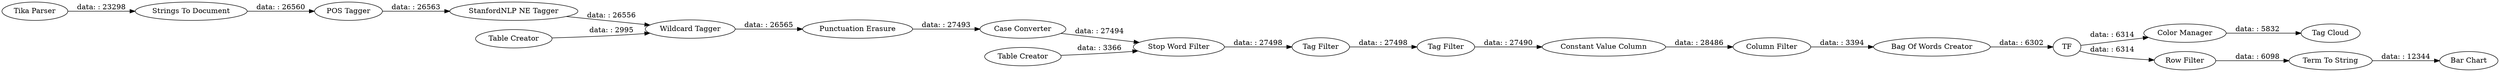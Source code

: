 digraph {
	"4473107074800586341_55" [label="Term To String"]
	"3391177709518964605_16" [label="Case Converter"]
	"3778986667347692024_5" [label="Strings To Document"]
	"3391177709518964605_15" [label="Stop Word Filter"]
	"3391177709518964605_20" [label="Tag Filter"]
	"3778986667347692024_9" [label="StanfordNLP NE Tagger"]
	"3391177709518964605_19" [label="Table Creator"]
	"4473107074800586341_52" [label="Tag Cloud"]
	"3778986667347692024_11" [label="Table Creator"]
	"4473107074800586341_53" [label="Color Manager"]
	"4473107074800586341_50" [label=TF]
	"3391177709518964605_23" [label="Constant Value Column"]
	"3778986667347692024_4" [label="Tika Parser"]
	"4473107074800586341_54" [label="Bar Chart"]
	"3391177709518964605_12" [label="Punctuation Erasure"]
	"3391177709518964605_24" [label="Column Filter"]
	"3778986667347692024_10" [label="Wildcard Tagger"]
	"3391177709518964605_17" [label="Tag Filter"]
	"4473107074800586341_56" [label="Row Filter"]
	"4473107074800586341_51" [label="Bag Of Words Creator"]
	"3778986667347692024_7" [label="POS Tagger"]
	"3778986667347692024_10" -> "3391177709518964605_12" [label="data: : 26565"]
	"3778986667347692024_4" -> "3778986667347692024_5" [label="data: : 23298"]
	"3391177709518964605_24" -> "4473107074800586341_51" [label="data: : 3394"]
	"3391177709518964605_16" -> "3391177709518964605_15" [label="data: : 27494"]
	"3778986667347692024_5" -> "3778986667347692024_7" [label="data: : 26560"]
	"4473107074800586341_53" -> "4473107074800586341_52" [label="data: : 5832"]
	"4473107074800586341_51" -> "4473107074800586341_50" [label="data: : 6302"]
	"3391177709518964605_23" -> "3391177709518964605_24" [label="data: : 28486"]
	"3391177709518964605_19" -> "3391177709518964605_15" [label="data: : 3366"]
	"3778986667347692024_7" -> "3778986667347692024_9" [label="data: : 26563"]
	"3391177709518964605_20" -> "3391177709518964605_23" [label="data: : 27490"]
	"3778986667347692024_9" -> "3778986667347692024_10" [label="data: : 26556"]
	"3391177709518964605_12" -> "3391177709518964605_16" [label="data: : 27493"]
	"3778986667347692024_11" -> "3778986667347692024_10" [label="data: : 2995"]
	"3391177709518964605_17" -> "3391177709518964605_20" [label="data: : 27498"]
	"4473107074800586341_56" -> "4473107074800586341_55" [label="data: : 6098"]
	"4473107074800586341_50" -> "4473107074800586341_53" [label="data: : 6314"]
	"3391177709518964605_15" -> "3391177709518964605_17" [label="data: : 27498"]
	"4473107074800586341_50" -> "4473107074800586341_56" [label="data: : 6314"]
	"4473107074800586341_55" -> "4473107074800586341_54" [label="data: : 12344"]
	rankdir=LR
}
